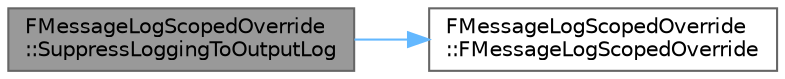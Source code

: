 digraph "FMessageLogScopedOverride::SuppressLoggingToOutputLog"
{
 // INTERACTIVE_SVG=YES
 // LATEX_PDF_SIZE
  bgcolor="transparent";
  edge [fontname=Helvetica,fontsize=10,labelfontname=Helvetica,labelfontsize=10];
  node [fontname=Helvetica,fontsize=10,shape=box,height=0.2,width=0.4];
  rankdir="LR";
  Node1 [id="Node000001",label="FMessageLogScopedOverride\l::SuppressLoggingToOutputLog",height=0.2,width=0.4,color="gray40", fillcolor="grey60", style="filled", fontcolor="black",tooltip="Should we mirror message log messages to the output log during flush?"];
  Node1 -> Node2 [id="edge1_Node000001_Node000002",color="steelblue1",style="solid",tooltip=" "];
  Node2 [id="Node000002",label="FMessageLogScopedOverride\l::FMessageLogScopedOverride",height=0.2,width=0.4,color="grey40", fillcolor="white", style="filled",URL="$d4/da7/classFMessageLogScopedOverride.html#a76df37af5e886796eeb2716d73e7e909",tooltip=" "];
}
